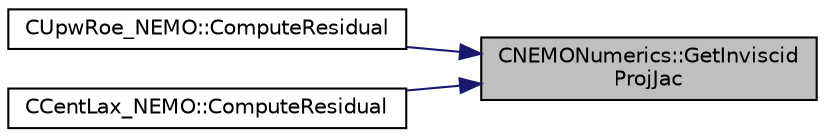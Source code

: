 digraph "CNEMONumerics::GetInviscidProjJac"
{
 // LATEX_PDF_SIZE
  edge [fontname="Helvetica",fontsize="10",labelfontname="Helvetica",labelfontsize="10"];
  node [fontname="Helvetica",fontsize="10",shape=record];
  rankdir="RL";
  Node1 [label="CNEMONumerics::GetInviscid\lProjJac",height=0.2,width=0.4,color="black", fillcolor="grey75", style="filled", fontcolor="black",tooltip="Compute the projection of the inviscid Jacobian matrices for the two-temperature model."];
  Node1 -> Node2 [dir="back",color="midnightblue",fontsize="10",style="solid",fontname="Helvetica"];
  Node2 [label="CUpwRoe_NEMO::ComputeResidual",height=0.2,width=0.4,color="black", fillcolor="white", style="filled",URL="$classCUpwRoe__NEMO.html#a4f71a3690ffedda364bd36453c08fed0",tooltip="Compute the Roe's flux between two nodes i and j."];
  Node1 -> Node3 [dir="back",color="midnightblue",fontsize="10",style="solid",fontname="Helvetica"];
  Node3 [label="CCentLax_NEMO::ComputeResidual",height=0.2,width=0.4,color="black", fillcolor="white", style="filled",URL="$classCCentLax__NEMO.html#ab22a74c03b6c2cc3adeb4d172c93f8d1",tooltip="Compute the flow residual using a Lax method."];
}
